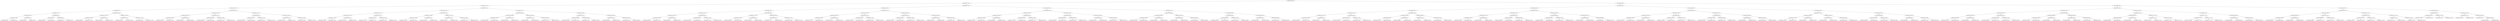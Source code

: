 digraph G{
1723835890 [label="Node{data=[5607, 5607]}"]
1723835890 -> 1573376720
1573376720 [label="Node{data=[2337, 2337]}"]
1573376720 -> 1633026285
1633026285 [label="Node{data=[2132, 2132]}"]
1633026285 -> 860970945
860970945 [label="Node{data=[1978, 1978]}"]
860970945 -> 677047404
677047404 [label="Node{data=[992, 992]}"]
677047404 -> 1273555685
1273555685 [label="Node{data=[857, 857]}"]
1273555685 -> 443075101
443075101 [label="Node{data=[806, 806]}"]
443075101 -> 603861446
603861446 [label="Node{data=[795, 795]}"]
603861446 -> 1547206745
1547206745 [label="Node{data=[579, 579]}"]
603861446 -> 1342957305
1342957305 [label="Node{data=[800, 800]}"]
443075101 -> 208664263
208664263 [label="Node{data=[831, 831]}"]
208664263 -> 1590527629
1590527629 [label="Node{data=[828, 828]}"]
208664263 -> 1190129477
1190129477 [label="Node{data=[847, 847]}"]
1273555685 -> 1239213391
1239213391 [label="Node{data=[988, 988]}"]
1239213391 -> 980872061
980872061 [label="Node{data=[873, 873]}"]
980872061 -> 138275664
138275664 [label="Node{data=[862, 862]}"]
980872061 -> 823245013
823245013 [label="Node{data=[932, 932]}"]
1239213391 -> 533316901
533316901 [label="Node{data=[990, 990]}"]
533316901 -> 317323426
317323426 [label="Node{data=[989, 989]}"]
533316901 -> 1969874628
1969874628 [label="Node{data=[991, 991]}"]
677047404 -> 1233268652
1233268652 [label="Node{data=[1481, 1481]}"]
1233268652 -> 414395220
414395220 [label="Node{data=[1397, 1397]}"]
414395220 -> 1162017800
1162017800 [label="Node{data=[1039, 1039]}"]
1162017800 -> 2133290402
2133290402 [label="Node{data=[995, 995]}"]
1162017800 -> 662753957
662753957 [label="Node{data=[1130, 1130]}"]
414395220 -> 644396170
644396170 [label="Node{data=[1454, 1454]}"]
644396170 -> 1956163315
1956163315 [label="Node{data=[1423, 1423]}"]
644396170 -> 815175615
815175615 [label="Node{data=[1473, 1473]}"]
1233268652 -> 295862002
295862002 [label="Node{data=[1540, 1540]}"]
295862002 -> 1913476264
1913476264 [label="Node{data=[1513, 1513]}"]
1913476264 -> 1129546540
1129546540 [label="Node{data=[1495, 1495]}"]
1913476264 -> 1207754646
1207754646 [label="Node{data=[1536, 1536]}"]
295862002 -> 1168862325
1168862325 [label="Node{data=[1575, 1575]}"]
1168862325 -> 1562105980
1562105980 [label="Node{data=[1569, 1569]}"]
1168862325 -> 34503184
34503184 [label="Node{data=[1722, 1722]}"]
860970945 -> 598676904
598676904 [label="Node{data=[2045, 2045]}"]
598676904 -> 1031343468
1031343468 [label="Node{data=[2037, 2037]}"]
1031343468 -> 1042479751
1042479751 [label="Node{data=[2033, 2033]}"]
1042479751 -> 1334696361
1334696361 [label="Node{data=[2023, 2023]}"]
1334696361 -> 341084069
341084069 [label="Node{data=[1987, 1987]}"]
1334696361 -> 1630792238
1630792238 [label="Node{data=[2032, 2032]}"]
1042479751 -> 1223475789
1223475789 [label="Node{data=[2035, 2035]}"]
1223475789 -> 1770850920
1770850920 [label="Node{data=[2034, 2034]}"]
1223475789 -> 1507119443
1507119443 [label="Node{data=[2036, 2036]}"]
1031343468 -> 667431645
667431645 [label="Node{data=[2041, 2041]}"]
667431645 -> 160985795
160985795 [label="Node{data=[2039, 2039]}"]
160985795 -> 147318738
147318738 [label="Node{data=[2038, 2038]}"]
160985795 -> 2011619792
2011619792 [label="Node{data=[2040, 2040]}"]
667431645 -> 291404587
291404587 [label="Node{data=[2043, 2043]}"]
291404587 -> 1536826793
1536826793 [label="Node{data=[2042, 2042]}"]
291404587 -> 1825867903
1825867903 [label="Node{data=[2044, 2044]}"]
598676904 -> 754715732
754715732 [label="Node{data=[2124, 2124]}"]
754715732 -> 1318698435
1318698435 [label="Node{data=[2049, 2049]}"]
1318698435 -> 1172674284
1172674284 [label="Node{data=[2047, 2047]}"]
1172674284 -> 230324575
230324575 [label="Node{data=[2046, 2046]}"]
1172674284 -> 1097357840
1097357840 [label="Node{data=[2048, 2048]}"]
1318698435 -> 1117556827
1117556827 [label="Node{data=[2107, 2107]}"]
1117556827 -> 732380178
732380178 [label="Node{data=[2106, 2106]}"]
1117556827 -> 1971964088
1971964088 [label="Node{data=[2108, 2108]}"]
754715732 -> 1991419075
1991419075 [label="Node{data=[2128, 2128]}"]
1991419075 -> 1342893062
1342893062 [label="Node{data=[2126, 2126]}"]
1342893062 -> 1113525689
1113525689 [label="Node{data=[2125, 2125]}"]
1342893062 -> 2041102658
2041102658 [label="Node{data=[2127, 2127]}"]
1991419075 -> 442492424
442492424 [label="Node{data=[2130, 2130]}"]
442492424 -> 489837465
489837465 [label="Node{data=[2129, 2129]}"]
442492424 -> 666543939
666543939 [label="Node{data=[2131, 2131]}"]
1633026285 -> 405258279
405258279 [label="Node{data=[2251, 2251]}"]
405258279 -> 2108496525
2108496525 [label="Node{data=[2182, 2182]}"]
2108496525 -> 1921785914
1921785914 [label="Node{data=[2140, 2140]}"]
1921785914 -> 8257943
8257943 [label="Node{data=[2136, 2136]}"]
8257943 -> 654233415
654233415 [label="Node{data=[2134, 2134]}"]
654233415 -> 865255527
865255527 [label="Node{data=[2133, 2133]}"]
654233415 -> 546094047
546094047 [label="Node{data=[2135, 2135]}"]
8257943 -> 1351509216
1351509216 [label="Node{data=[2138, 2138]}"]
1351509216 -> 14290241
14290241 [label="Node{data=[2137, 2137]}"]
1351509216 -> 636380357
636380357 [label="Node{data=[2139, 2139]}"]
1921785914 -> 1618567652
1618567652 [label="Node{data=[2178, 2178]}"]
1618567652 -> 1131651183
1131651183 [label="Node{data=[2142, 2142]}"]
1131651183 -> 320015685
320015685 [label="Node{data=[2141, 2141]}"]
1131651183 -> 1158515630
1158515630 [label="Node{data=[2177, 2177]}"]
1618567652 -> 1859167402
1859167402 [label="Node{data=[2180, 2180]}"]
1859167402 -> 821952967
821952967 [label="Node{data=[2179, 2179]}"]
1859167402 -> 990665656
990665656 [label="Node{data=[2181, 2181]}"]
2108496525 -> 318105484
318105484 [label="Node{data=[2243, 2243]}"]
318105484 -> 2045502604
2045502604 [label="Node{data=[2204, 2204]}"]
2045502604 -> 970666575
970666575 [label="Node{data=[2184, 2184]}"]
970666575 -> 1624473431
1624473431 [label="Node{data=[2183, 2183]}"]
970666575 -> 1571237190
1571237190 [label="Node{data=[2185, 2185]}"]
2045502604 -> 2077126138
2077126138 [label="Node{data=[2241, 2241]}"]
2077126138 -> 459764102
459764102 [label="Node{data=[2240, 2240]}"]
2077126138 -> 1614126202
1614126202 [label="Node{data=[2242, 2242]}"]
318105484 -> 77348903
77348903 [label="Node{data=[2247, 2247]}"]
77348903 -> 213212403
213212403 [label="Node{data=[2245, 2245]}"]
213212403 -> 746514338
746514338 [label="Node{data=[2244, 2244]}"]
213212403 -> 1617192987
1617192987 [label="Node{data=[2246, 2246]}"]
77348903 -> 102728008
102728008 [label="Node{data=[2249, 2249]}"]
102728008 -> 543885244
543885244 [label="Node{data=[2248, 2248]}"]
102728008 -> 2071177188
2071177188 [label="Node{data=[2250, 2250]}"]
405258279 -> 940846113
940846113 [label="Node{data=[2267, 2267]}"]
940846113 -> 1115418538
1115418538 [label="Node{data=[2259, 2259]}"]
1115418538 -> 987055806
987055806 [label="Node{data=[2255, 2255]}"]
987055806 -> 1560251015
1560251015 [label="Node{data=[2253, 2253]}"]
1560251015 -> 1167314973
1167314973 [label="Node{data=[2252, 2252]}"]
1560251015 -> 1485332922
1485332922 [label="Node{data=[2254, 2254]}"]
987055806 -> 1224228003
1224228003 [label="Node{data=[2257, 2257]}"]
1224228003 -> 1760771209
1760771209 [label="Node{data=[2256, 2256]}"]
1224228003 -> 859511474
859511474 [label="Node{data=[2258, 2258]}"]
1115418538 -> 681916638
681916638 [label="Node{data=[2263, 2263]}"]
681916638 -> 565253197
565253197 [label="Node{data=[2261, 2261]}"]
565253197 -> 1347904390
1347904390 [label="Node{data=[2260, 2260]}"]
565253197 -> 1003621812
1003621812 [label="Node{data=[2262, 2262]}"]
681916638 -> 976265688
976265688 [label="Node{data=[2265, 2265]}"]
976265688 -> 319478191
319478191 [label="Node{data=[2264, 2264]}"]
976265688 -> 2024461083
2024461083 [label="Node{data=[2266, 2266]}"]
940846113 -> 1405013527
1405013527 [label="Node{data=[2329, 2329]}"]
1405013527 -> 1824492505
1824492505 [label="Node{data=[2271, 2271]}"]
1824492505 -> 700313664
700313664 [label="Node{data=[2269, 2269]}"]
700313664 -> 128044135
128044135 [label="Node{data=[2268, 2268]}"]
700313664 -> 575304946
575304946 [label="Node{data=[2270, 2270]}"]
1824492505 -> 851169825
851169825 [label="Node{data=[2294, 2294]}"]
851169825 -> 1950489542
1950489542 [label="Node{data=[2291, 2291]}"]
851169825 -> 2106143709
2106143709 [label="Node{data=[2328, 2328]}"]
1405013527 -> 202712442
202712442 [label="Node{data=[2333, 2333]}"]
202712442 -> 1624491011
1624491011 [label="Node{data=[2331, 2331]}"]
1624491011 -> 78348276
78348276 [label="Node{data=[2330, 2330]}"]
1624491011 -> 805872487
805872487 [label="Node{data=[2332, 2332]}"]
202712442 -> 353595113
353595113 [label="Node{data=[2335, 2335]}"]
353595113 -> 1797145492
1797145492 [label="Node{data=[2334, 2334]}"]
353595113 -> 882234844
882234844 [label="Node{data=[2336, 2336]}"]
1573376720 -> 1106467762
1106467762 [label="Node{data=[4544, 4544]}"]
1106467762 -> 1327042883
1327042883 [label="Node{data=[3801, 3801]}"]
1327042883 -> 1443031511
1443031511 [label="Node{data=[2636, 2636]}"]
1443031511 -> 1285815806
1285815806 [label="Node{data=[2464, 2464]}"]
1285815806 -> 391516435
391516435 [label="Node{data=[2378, 2378]}"]
391516435 -> 281188787
281188787 [label="Node{data=[2339, 2339]}"]
281188787 -> 1364170285
1364170285 [label="Node{data=[2338, 2338]}"]
281188787 -> 38854135
38854135 [label="Node{data=[2347, 2347]}"]
391516435 -> 631867943
631867943 [label="Node{data=[2438, 2438]}"]
631867943 -> 555909152
555909152 [label="Node{data=[2384, 2384]}"]
631867943 -> 217158871
217158871 [label="Node{data=[2445, 2445]}"]
1285815806 -> 147480539
147480539 [label="Node{data=[2554, 2554]}"]
147480539 -> 1633358935
1633358935 [label="Node{data=[2508, 2508]}"]
1633358935 -> 1422769116
1422769116 [label="Node{data=[2494, 2494]}"]
1633358935 -> 1419434686
1419434686 [label="Node{data=[2548, 2548]}"]
147480539 -> 250901361
250901361 [label="Node{data=[2597, 2597]}"]
250901361 -> 934557524
934557524 [label="Node{data=[2574, 2574]}"]
250901361 -> 236878117
236878117 [label="Node{data=[2620, 2620]}"]
1443031511 -> 206769522
206769522 [label="Node{data=[2894, 2894]}"]
206769522 -> 554797170
554797170 [label="Node{data=[2712, 2712]}"]
554797170 -> 931726739
931726739 [label="Node{data=[2679, 2679]}"]
931726739 -> 1243841814
1243841814 [label="Node{data=[2652, 2652]}"]
931726739 -> 1578052029
1578052029 [label="Node{data=[2680, 2680]}"]
554797170 -> 1936746518
1936746518 [label="Node{data=[2834, 2834]}"]
1936746518 -> 212491894
212491894 [label="Node{data=[2760, 2760]}"]
1936746518 -> 1526161856
1526161856 [label="Node{data=[2849, 2849]}"]
206769522 -> 2106780130
2106780130 [label="Node{data=[3496, 3496]}"]
2106780130 -> 223481502
223481502 [label="Node{data=[2973, 2973]}"]
223481502 -> 1398122668
1398122668 [label="Node{data=[2971, 2971]}"]
223481502 -> 843917927
843917927 [label="Node{data=[3450, 3450]}"]
2106780130 -> 1484392501
1484392501 [label="Node{data=[3771, 3771]}"]
1484392501 -> 1161939802
1161939802 [label="Node{data=[3756, 3756]}"]
1484392501 -> 992938902
992938902 [label="Node{data=[3781, 3781]}"]
1327042883 -> 1617563782
1617563782 [label="Node{data=[4311, 4311]}"]
1617563782 -> 1750701854
1750701854 [label="Node{data=[4204, 4204]}"]
1750701854 -> 596216404
596216404 [label="Node{data=[3843, 3843]}"]
596216404 -> 1614366216
1614366216 [label="Node{data=[3815, 3815]}"]
1614366216 -> 1348965545
1348965545 [label="Node{data=[3811, 3811]}"]
1614366216 -> 1956780252
1956780252 [label="Node{data=[3831, 3831]}"]
596216404 -> 454485814
454485814 [label="Node{data=[4202, 4202]}"]
454485814 -> 825617242
825617242 [label="Node{data=[4201, 4201]}"]
454485814 -> 1570501385
1570501385 [label="Node{data=[4203, 4203]}"]
1750701854 -> 966485150
966485150 [label="Node{data=[4232, 4232]}"]
966485150 -> 353901516
353901516 [label="Node{data=[4206, 4206]}"]
353901516 -> 199843086
199843086 [label="Node{data=[4205, 4205]}"]
353901516 -> 157869249
157869249 [label="Node{data=[4208, 4208]}"]
966485150 -> 1798692582
1798692582 [label="Node{data=[4270, 4270]}"]
1798692582 -> 1051094583
1051094583 [label="Node{data=[4260, 4260]}"]
1798692582 -> 2145797568
2145797568 [label="Node{data=[4309, 4309]}"]
1617563782 -> 828827665
828827665 [label="Node{data=[4536, 4536]}"]
828827665 -> 1952567861
1952567861 [label="Node{data=[4532, 4532]}"]
1952567861 -> 2042355032
2042355032 [label="Node{data=[4530, 4530]}"]
2042355032 -> 876503018
876503018 [label="Node{data=[4425, 4425]}"]
2042355032 -> 849223452
849223452 [label="Node{data=[4531, 4531]}"]
1952567861 -> 1209303808
1209303808 [label="Node{data=[4534, 4534]}"]
1209303808 -> 1877136967
1877136967 [label="Node{data=[4533, 4533]}"]
1209303808 -> 702879070
702879070 [label="Node{data=[4535, 4535]}"]
828827665 -> 1807849857
1807849857 [label="Node{data=[4540, 4540]}"]
1807849857 -> 127994746
127994746 [label="Node{data=[4538, 4538]}"]
127994746 -> 2122884391
2122884391 [label="Node{data=[4537, 4537]}"]
127994746 -> 2135298125
2135298125 [label="Node{data=[4539, 4539]}"]
1807849857 -> 413959093
413959093 [label="Node{data=[4542, 4542]}"]
413959093 -> 400142593
400142593 [label="Node{data=[4541, 4541]}"]
413959093 -> 751013696
751013696 [label="Node{data=[4543, 4543]}"]
1106467762 -> 1665672941
1665672941 [label="Node{data=[5528, 5528]}"]
1665672941 -> 520462362
520462362 [label="Node{data=[5484, 5484]}"]
520462362 -> 1166953282
1166953282 [label="Node{data=[5476, 5476]}"]
1166953282 -> 1971807548
1971807548 [label="Node{data=[4980, 4980]}"]
1971807548 -> 1465539119
1465539119 [label="Node{data=[4546, 4546]}"]
1465539119 -> 1701655982
1701655982 [label="Node{data=[4545, 4545]}"]
1465539119 -> 1376691738
1376691738 [label="Node{data=[4975, 4975]}"]
1971807548 -> 485394402
485394402 [label="Node{data=[5343, 5343]}"]
485394402 -> 425733490
425733490 [label="Node{data=[5299, 5299]}"]
485394402 -> 355249077
355249077 [label="Node{data=[5404, 5404]}"]
1166953282 -> 842396028
842396028 [label="Node{data=[5480, 5480]}"]
842396028 -> 1519165775
1519165775 [label="Node{data=[5478, 5478]}"]
1519165775 -> 1117719761
1117719761 [label="Node{data=[5477, 5477]}"]
1519165775 -> 840853044
840853044 [label="Node{data=[5479, 5479]}"]
842396028 -> 800968474
800968474 [label="Node{data=[5482, 5482]}"]
800968474 -> 277124475
277124475 [label="Node{data=[5481, 5481]}"]
800968474 -> 709360190
709360190 [label="Node{data=[5483, 5483]}"]
520462362 -> 1806239364
1806239364 [label="Node{data=[5520, 5520]}"]
1806239364 -> 716034548
716034548 [label="Node{data=[5488, 5488]}"]
716034548 -> 506898071
506898071 [label="Node{data=[5486, 5486]}"]
506898071 -> 188037477
188037477 [label="Node{data=[5485, 5485]}"]
506898071 -> 680235937
680235937 [label="Node{data=[5487, 5487]}"]
716034548 -> 1819137333
1819137333 [label="Node{data=[5490, 5490]}"]
1819137333 -> 1204077617
1204077617 [label="Node{data=[5489, 5489]}"]
1819137333 -> 1696084925
1696084925 [label="Node{data=[5491, 5491]}"]
1806239364 -> 301638180
301638180 [label="Node{data=[5524, 5524]}"]
301638180 -> 322705747
322705747 [label="Node{data=[5522, 5522]}"]
322705747 -> 1916318281
1916318281 [label="Node{data=[5521, 5521]}"]
322705747 -> 1452929640
1452929640 [label="Node{data=[5523, 5523]}"]
301638180 -> 313950493
313950493 [label="Node{data=[5526, 5526]}"]
313950493 -> 1639183513
1639183513 [label="Node{data=[5525, 5525]}"]
313950493 -> 1445902364
1445902364 [label="Node{data=[5527, 5527]}"]
1665672941 -> 1329404419
1329404419 [label="Node{data=[5591, 5591]}"]
1329404419 -> 1764086928
1764086928 [label="Node{data=[5583, 5583]}"]
1764086928 -> 390918673
390918673 [label="Node{data=[5532, 5532]}"]
390918673 -> 872498876
872498876 [label="Node{data=[5530, 5530]}"]
872498876 -> 332119869
332119869 [label="Node{data=[5529, 5529]}"]
872498876 -> 1410168960
1410168960 [label="Node{data=[5531, 5531]}"]
390918673 -> 614581354
614581354 [label="Node{data=[5581, 5581]}"]
614581354 -> 439042788
439042788 [label="Node{data=[5580, 5580]}"]
614581354 -> 1423385803
1423385803 [label="Node{data=[5582, 5582]}"]
1764086928 -> 1805750185
1805750185 [label="Node{data=[5587, 5587]}"]
1805750185 -> 1099535395
1099535395 [label="Node{data=[5585, 5585]}"]
1099535395 -> 32887444
32887444 [label="Node{data=[5584, 5584]}"]
1099535395 -> 1818840861
1818840861 [label="Node{data=[5586, 5586]}"]
1805750185 -> 198330878
198330878 [label="Node{data=[5589, 5589]}"]
198330878 -> 108526635
108526635 [label="Node{data=[5588, 5588]}"]
198330878 -> 691662595
691662595 [label="Node{data=[5590, 5590]}"]
1329404419 -> 260988062
260988062 [label="Node{data=[5599, 5599]}"]
260988062 -> 369781032
369781032 [label="Node{data=[5595, 5595]}"]
369781032 -> 790972774
790972774 [label="Node{data=[5593, 5593]}"]
790972774 -> 1233320566
1233320566 [label="Node{data=[5592, 5592]}"]
790972774 -> 873801076
873801076 [label="Node{data=[5594, 5594]}"]
369781032 -> 1905478135
1905478135 [label="Node{data=[5597, 5597]}"]
1905478135 -> 1962426586
1962426586 [label="Node{data=[5596, 5596]}"]
1905478135 -> 712459641
712459641 [label="Node{data=[5598, 5598]}"]
260988062 -> 936704966
936704966 [label="Node{data=[5603, 5603]}"]
936704966 -> 1550041146
1550041146 [label="Node{data=[5601, 5601]}"]
1550041146 -> 1789638140
1789638140 [label="Node{data=[5600, 5600]}"]
1550041146 -> 2053601629
2053601629 [label="Node{data=[5602, 5602]}"]
936704966 -> 1786623772
1786623772 [label="Node{data=[5605, 5605]}"]
1786623772 -> 685623417
685623417 [label="Node{data=[5604, 5604]}"]
1786623772 -> 527338699
527338699 [label="Node{data=[5606, 5606]}"]
1723835890 -> 1585624042
1585624042 [label="Node{data=[6530, 6530]}"]
1585624042 -> 1505766001
1505766001 [label="Node{data=[5671, 5671]}"]
1505766001 -> 521711408
521711408 [label="Node{data=[5639, 5639]}"]
521711408 -> 1954242764
1954242764 [label="Node{data=[5623, 5623]}"]
1954242764 -> 1059946570
1059946570 [label="Node{data=[5615, 5615]}"]
1059946570 -> 1734780540
1734780540 [label="Node{data=[5611, 5611]}"]
1734780540 -> 1029563535
1029563535 [label="Node{data=[5609, 5609]}"]
1029563535 -> 303013608
303013608 [label="Node{data=[5608, 5608]}"]
1029563535 -> 1106469683
1106469683 [label="Node{data=[5610, 5610]}"]
1734780540 -> 334784567
334784567 [label="Node{data=[5613, 5613]}"]
334784567 -> 1096785754
1096785754 [label="Node{data=[5612, 5612]}"]
334784567 -> 801747271
801747271 [label="Node{data=[5614, 5614]}"]
1059946570 -> 1970906486
1970906486 [label="Node{data=[5619, 5619]}"]
1970906486 -> 1174195774
1174195774 [label="Node{data=[5617, 5617]}"]
1174195774 -> 2028219540
2028219540 [label="Node{data=[5616, 5616]}"]
1174195774 -> 449182022
449182022 [label="Node{data=[5618, 5618]}"]
1970906486 -> 573549949
573549949 [label="Node{data=[5621, 5621]}"]
573549949 -> 16849464
16849464 [label="Node{data=[5620, 5620]}"]
573549949 -> 1482163712
1482163712 [label="Node{data=[5622, 5622]}"]
1954242764 -> 1843579780
1843579780 [label="Node{data=[5631, 5631]}"]
1843579780 -> 855234304
855234304 [label="Node{data=[5627, 5627]}"]
855234304 -> 1000393661
1000393661 [label="Node{data=[5625, 5625]}"]
1000393661 -> 592487119
592487119 [label="Node{data=[5624, 5624]}"]
1000393661 -> 1477829578
1477829578 [label="Node{data=[5626, 5626]}"]
855234304 -> 606633503
606633503 [label="Node{data=[5629, 5629]}"]
606633503 -> 434676740
434676740 [label="Node{data=[5628, 5628]}"]
606633503 -> 1065892652
1065892652 [label="Node{data=[5630, 5630]}"]
1843579780 -> 1215595684
1215595684 [label="Node{data=[5635, 5635]}"]
1215595684 -> 801882931
801882931 [label="Node{data=[5633, 5633]}"]
801882931 -> 1935645258
1935645258 [label="Node{data=[5632, 5632]}"]
801882931 -> 225480278
225480278 [label="Node{data=[5634, 5634]}"]
1215595684 -> 1632463608
1632463608 [label="Node{data=[5637, 5637]}"]
1632463608 -> 275709881
275709881 [label="Node{data=[5636, 5636]}"]
1632463608 -> 535607860
535607860 [label="Node{data=[5638, 5638]}"]
521711408 -> 384271777
384271777 [label="Node{data=[5655, 5655]}"]
384271777 -> 477574959
477574959 [label="Node{data=[5647, 5647]}"]
477574959 -> 2072215599
2072215599 [label="Node{data=[5643, 5643]}"]
2072215599 -> 29669489
29669489 [label="Node{data=[5641, 5641]}"]
29669489 -> 723840869
723840869 [label="Node{data=[5640, 5640]}"]
29669489 -> 248478561
248478561 [label="Node{data=[5642, 5642]}"]
2072215599 -> 1772753007
1772753007 [label="Node{data=[5645, 5645]}"]
1772753007 -> 1292446235
1292446235 [label="Node{data=[5644, 5644]}"]
1772753007 -> 1104849688
1104849688 [label="Node{data=[5646, 5646]}"]
477574959 -> 876332081
876332081 [label="Node{data=[5651, 5651]}"]
876332081 -> 220959665
220959665 [label="Node{data=[5649, 5649]}"]
220959665 -> 167127549
167127549 [label="Node{data=[5648, 5648]}"]
220959665 -> 501268912
501268912 [label="Node{data=[5650, 5650]}"]
876332081 -> 2005959793
2005959793 [label="Node{data=[5653, 5653]}"]
2005959793 -> 653735721
653735721 [label="Node{data=[5652, 5652]}"]
2005959793 -> 519457739
519457739 [label="Node{data=[5654, 5654]}"]
384271777 -> 92337380
92337380 [label="Node{data=[5663, 5663]}"]
92337380 -> 1983925033
1983925033 [label="Node{data=[5659, 5659]}"]
1983925033 -> 1771140279
1771140279 [label="Node{data=[5657, 5657]}"]
1771140279 -> 1159058013
1159058013 [label="Node{data=[5656, 5656]}"]
1771140279 -> 1194342863
1194342863 [label="Node{data=[5658, 5658]}"]
1983925033 -> 861747971
861747971 [label="Node{data=[5661, 5661]}"]
861747971 -> 1359729939
1359729939 [label="Node{data=[5660, 5660]}"]
861747971 -> 988246613
988246613 [label="Node{data=[5662, 5662]}"]
92337380 -> 2086656647
2086656647 [label="Node{data=[5667, 5667]}"]
2086656647 -> 645948204
645948204 [label="Node{data=[5665, 5665]}"]
645948204 -> 699177378
699177378 [label="Node{data=[5664, 5664]}"]
645948204 -> 676868888
676868888 [label="Node{data=[5666, 5666]}"]
2086656647 -> 718360438
718360438 [label="Node{data=[5669, 5669]}"]
718360438 -> 267239427
267239427 [label="Node{data=[5668, 5668]}"]
718360438 -> 1119955413
1119955413 [label="Node{data=[5670, 5670]}"]
1505766001 -> 728240742
728240742 [label="Node{data=[6069, 6069]}"]
728240742 -> 199377538
199377538 [label="Node{data=[6019, 6019]}"]
199377538 -> 1785624101
1785624101 [label="Node{data=[6011, 6011]}"]
1785624101 -> 564819260
564819260 [label="Node{data=[5675, 5675]}"]
564819260 -> 1245358157
1245358157 [label="Node{data=[5673, 5673]}"]
1245358157 -> 1406469594
1406469594 [label="Node{data=[5672, 5672]}"]
1245358157 -> 1242795739
1242795739 [label="Node{data=[5674, 5674]}"]
564819260 -> 945951024
945951024 [label="Node{data=[5912, 5912]}"]
945951024 -> 663072433
663072433 [label="Node{data=[5676, 5676]}"]
945951024 -> 1552258126
1552258126 [label="Node{data=[5981, 5981]}"]
1785624101 -> 171355219
171355219 [label="Node{data=[6015, 6015]}"]
171355219 -> 586532788
586532788 [label="Node{data=[6013, 6013]}"]
586532788 -> 680461693
680461693 [label="Node{data=[6012, 6012]}"]
586532788 -> 1490600902
1490600902 [label="Node{data=[6014, 6014]}"]
171355219 -> 1739827386
1739827386 [label="Node{data=[6017, 6017]}"]
1739827386 -> 1802963871
1802963871 [label="Node{data=[6016, 6016]}"]
1739827386 -> 998461281
998461281 [label="Node{data=[6018, 6018]}"]
199377538 -> 635141412
635141412 [label="Node{data=[6027, 6027]}"]
635141412 -> 1607984989
1607984989 [label="Node{data=[6023, 6023]}"]
1607984989 -> 204420299
204420299 [label="Node{data=[6021, 6021]}"]
204420299 -> 771136104
771136104 [label="Node{data=[6020, 6020]}"]
204420299 -> 1404756143
1404756143 [label="Node{data=[6022, 6022]}"]
1607984989 -> 867637386
867637386 [label="Node{data=[6025, 6025]}"]
867637386 -> 1187773275
1187773275 [label="Node{data=[6024, 6024]}"]
867637386 -> 1610030128
1610030128 [label="Node{data=[6026, 6026]}"]
635141412 -> 1531715833
1531715833 [label="Node{data=[6065, 6065]}"]
1531715833 -> 1353973842
1353973842 [label="Node{data=[6063, 6063]}"]
1353973842 -> 1228683324
1228683324 [label="Node{data=[6028, 6028]}"]
1353973842 -> 776842167
776842167 [label="Node{data=[6064, 6064]}"]
1531715833 -> 347872623
347872623 [label="Node{data=[6067, 6067]}"]
347872623 -> 1694120250
1694120250 [label="Node{data=[6066, 6066]}"]
347872623 -> 1278148673
1278148673 [label="Node{data=[6068, 6068]}"]
728240742 -> 268180064
268180064 [label="Node{data=[6085, 6085]}"]
268180064 -> 2069834133
2069834133 [label="Node{data=[6077, 6077]}"]
2069834133 -> 1314516013
1314516013 [label="Node{data=[6073, 6073]}"]
1314516013 -> 2059456687
2059456687 [label="Node{data=[6071, 6071]}"]
2059456687 -> 352381581
352381581 [label="Node{data=[6070, 6070]}"]
2059456687 -> 387017273
387017273 [label="Node{data=[6072, 6072]}"]
1314516013 -> 371770482
371770482 [label="Node{data=[6075, 6075]}"]
371770482 -> 1779514288
1779514288 [label="Node{data=[6074, 6074]}"]
371770482 -> 2027417853
2027417853 [label="Node{data=[6076, 6076]}"]
2069834133 -> 1686838652
1686838652 [label="Node{data=[6081, 6081]}"]
1686838652 -> 877678283
877678283 [label="Node{data=[6079, 6079]}"]
877678283 -> 1476341578
1476341578 [label="Node{data=[6078, 6078]}"]
877678283 -> 275283280
275283280 [label="Node{data=[6080, 6080]}"]
1686838652 -> 741663452
741663452 [label="Node{data=[6083, 6083]}"]
741663452 -> 438622087
438622087 [label="Node{data=[6082, 6082]}"]
741663452 -> 881798902
881798902 [label="Node{data=[6084, 6084]}"]
268180064 -> 1734236106
1734236106 [label="Node{data=[6093, 6093]}"]
1734236106 -> 1828158463
1828158463 [label="Node{data=[6089, 6089]}"]
1828158463 -> 1347621129
1347621129 [label="Node{data=[6087, 6087]}"]
1347621129 -> 501640555
501640555 [label="Node{data=[6086, 6086]}"]
1347621129 -> 143890714
143890714 [label="Node{data=[6088, 6088]}"]
1828158463 -> 1609315188
1609315188 [label="Node{data=[6091, 6091]}"]
1609315188 -> 394246873
394246873 [label="Node{data=[6090, 6090]}"]
1609315188 -> 962330728
962330728 [label="Node{data=[6092, 6092]}"]
1734236106 -> 764609808
764609808 [label="Node{data=[6097, 6097]}"]
764609808 -> 333112389
333112389 [label="Node{data=[6095, 6095]}"]
333112389 -> 2040085909
2040085909 [label="Node{data=[6094, 6094]}"]
333112389 -> 547306894
547306894 [label="Node{data=[6096, 6096]}"]
764609808 -> 361830152
361830152 [label="Node{data=[6528, 6528]}"]
361830152 -> 1370300723
1370300723 [label="Node{data=[6481, 6481]}"]
361830152 -> 1642650374
1642650374 [label="Node{data=[6529, 6529]}"]
1585624042 -> 952302072
952302072 [label="Node{data=[8689, 8689]}"]
952302072 -> 628527295
628527295 [label="Node{data=[6657, 6657]}"]
628527295 -> 493521307
493521307 [label="Node{data=[6546, 6546]}"]
493521307 -> 989675995
989675995 [label="Node{data=[6538, 6538]}"]
989675995 -> 358576709
358576709 [label="Node{data=[6534, 6534]}"]
358576709 -> 71170873
71170873 [label="Node{data=[6532, 6532]}"]
71170873 -> 1305644148
1305644148 [label="Node{data=[6531, 6531]}"]
71170873 -> 502398860
502398860 [label="Node{data=[6533, 6533]}"]
358576709 -> 1934781229
1934781229 [label="Node{data=[6536, 6536]}"]
1934781229 -> 408793677
408793677 [label="Node{data=[6535, 6535]}"]
1934781229 -> 1102396446
1102396446 [label="Node{data=[6537, 6537]}"]
989675995 -> 1395308091
1395308091 [label="Node{data=[6542, 6542]}"]
1395308091 -> 868332656
868332656 [label="Node{data=[6540, 6540]}"]
868332656 -> 1182513055
1182513055 [label="Node{data=[6539, 6539]}"]
868332656 -> 776353410
776353410 [label="Node{data=[6541, 6541]}"]
1395308091 -> 685495839
685495839 [label="Node{data=[6544, 6544]}"]
685495839 -> 369595712
369595712 [label="Node{data=[6543, 6543]}"]
685495839 -> 232464208
232464208 [label="Node{data=[6545, 6545]}"]
493521307 -> 313969231
313969231 [label="Node{data=[6649, 6649]}"]
313969231 -> 1688968488
1688968488 [label="Node{data=[6645, 6645]}"]
1688968488 -> 1311553896
1311553896 [label="Node{data=[6643, 6643]}"]
1311553896 -> 467148386
467148386 [label="Node{data=[6642, 6642]}"]
1311553896 -> 1058556900
1058556900 [label="Node{data=[6644, 6644]}"]
1688968488 -> 132305906
132305906 [label="Node{data=[6647, 6647]}"]
132305906 -> 749657503
749657503 [label="Node{data=[6646, 6646]}"]
132305906 -> 2002713958
2002713958 [label="Node{data=[6648, 6648]}"]
313969231 -> 182767362
182767362 [label="Node{data=[6653, 6653]}"]
182767362 -> 453570799
453570799 [label="Node{data=[6651, 6651]}"]
453570799 -> 1091601460
1091601460 [label="Node{data=[6650, 6650]}"]
453570799 -> 1101391037
1101391037 [label="Node{data=[6652, 6652]}"]
182767362 -> 1830141780
1830141780 [label="Node{data=[6655, 6655]}"]
1830141780 -> 826713489
826713489 [label="Node{data=[6654, 6654]}"]
1830141780 -> 1949480617
1949480617 [label="Node{data=[6656, 6656]}"]
628527295 -> 442250398
442250398 [label="Node{data=[7768, 7768]}"]
442250398 -> 1525929886
1525929886 [label="Node{data=[7760, 7760]}"]
1525929886 -> 1587383164
1587383164 [label="Node{data=[6661, 6661]}"]
1587383164 -> 1073474040
1073474040 [label="Node{data=[6659, 6659]}"]
1073474040 -> 1148768861
1148768861 [label="Node{data=[6658, 6658]}"]
1073474040 -> 7582315
7582315 [label="Node{data=[6660, 6660]}"]
1587383164 -> 847716210
847716210 [label="Node{data=[7758, 7758]}"]
847716210 -> 1389593843
1389593843 [label="Node{data=[6942, 6942]}"]
847716210 -> 1354452686
1354452686 [label="Node{data=[7759, 7759]}"]
1525929886 -> 1304841816
1304841816 [label="Node{data=[7764, 7764]}"]
1304841816 -> 1202758685
1202758685 [label="Node{data=[7762, 7762]}"]
1202758685 -> 151671812
151671812 [label="Node{data=[7761, 7761]}"]
1202758685 -> 55424725
55424725 [label="Node{data=[7763, 7763]}"]
1304841816 -> 2080803946
2080803946 [label="Node{data=[7766, 7766]}"]
2080803946 -> 1054101435
1054101435 [label="Node{data=[7765, 7765]}"]
2080803946 -> 1705346577
1705346577 [label="Node{data=[7767, 7767]}"]
442250398 -> 187723630
187723630 [label="Node{data=[8681, 8681]}"]
187723630 -> 1134417854
1134417854 [label="Node{data=[7772, 7772]}"]
1134417854 -> 1596518881
1596518881 [label="Node{data=[7770, 7770]}"]
1596518881 -> 385118491
385118491 [label="Node{data=[7769, 7769]}"]
1596518881 -> 506935220
506935220 [label="Node{data=[7771, 7771]}"]
1134417854 -> 859452395
859452395 [label="Node{data=[7774, 7774]}"]
859452395 -> 721775508
721775508 [label="Node{data=[7773, 7773]}"]
859452395 -> 508341062
508341062 [label="Node{data=[8680, 8680]}"]
187723630 -> 962700716
962700716 [label="Node{data=[8685, 8685]}"]
962700716 -> 1529244672
1529244672 [label="Node{data=[8683, 8683]}"]
1529244672 -> 1543497019
1543497019 [label="Node{data=[8682, 8682]}"]
1529244672 -> 538076057
538076057 [label="Node{data=[8684, 8684]}"]
962700716 -> 342556402
342556402 [label="Node{data=[8687, 8687]}"]
342556402 -> 2093270547
2093270547 [label="Node{data=[8686, 8686]}"]
342556402 -> 1488331405
1488331405 [label="Node{data=[8688, 8688]}"]
952302072 -> 1804311721
1804311721 [label="Node{data=[8721, 8721]}"]
1804311721 -> 685077060
685077060 [label="Node{data=[8705, 8705]}"]
685077060 -> 1920720147
1920720147 [label="Node{data=[8697, 8697]}"]
1920720147 -> 464534427
464534427 [label="Node{data=[8693, 8693]}"]
464534427 -> 745112208
745112208 [label="Node{data=[8691, 8691]}"]
745112208 -> 799900171
799900171 [label="Node{data=[8690, 8690]}"]
745112208 -> 59920808
59920808 [label="Node{data=[8692, 8692]}"]
464534427 -> 426036898
426036898 [label="Node{data=[8695, 8695]}"]
426036898 -> 2046407196
2046407196 [label="Node{data=[8694, 8694]}"]
426036898 -> 973589234
973589234 [label="Node{data=[8696, 8696]}"]
1920720147 -> 722064139
722064139 [label="Node{data=[8701, 8701]}"]
722064139 -> 338102550
338102550 [label="Node{data=[8699, 8699]}"]
338102550 -> 544874716
544874716 [label="Node{data=[8698, 8698]}"]
338102550 -> 615399035
615399035 [label="Node{data=[8700, 8700]}"]
722064139 -> 1104814190
1104814190 [label="Node{data=[8703, 8703]}"]
1104814190 -> 1830416122
1830416122 [label="Node{data=[8702, 8702]}"]
1104814190 -> 471097157
471097157 [label="Node{data=[8704, 8704]}"]
685077060 -> 1226631002
1226631002 [label="Node{data=[8713, 8713]}"]
1226631002 -> 1507157831
1507157831 [label="Node{data=[8709, 8709]}"]
1507157831 -> 2065251513
2065251513 [label="Node{data=[8707, 8707]}"]
2065251513 -> 1162459880
1162459880 [label="Node{data=[8706, 8706]}"]
2065251513 -> 1807852332
1807852332 [label="Node{data=[8708, 8708]}"]
1507157831 -> 433851980
433851980 [label="Node{data=[8711, 8711]}"]
433851980 -> 722601274
722601274 [label="Node{data=[8710, 8710]}"]
433851980 -> 595878986
595878986 [label="Node{data=[8712, 8712]}"]
1226631002 -> 1169849301
1169849301 [label="Node{data=[8717, 8717]}"]
1169849301 -> 1022206784
1022206784 [label="Node{data=[8715, 8715]}"]
1022206784 -> 124602930
124602930 [label="Node{data=[8714, 8714]}"]
1022206784 -> 130795681
130795681 [label="Node{data=[8716, 8716]}"]
1169849301 -> 297365342
297365342 [label="Node{data=[8719, 8719]}"]
297365342 -> 1075784074
1075784074 [label="Node{data=[8718, 8718]}"]
297365342 -> 768530273
768530273 [label="Node{data=[8720, 8720]}"]
1804311721 -> 1956224185
1956224185 [label="Node{data=[8729, 8729]}"]
1956224185 -> 771809003
771809003 [label="Node{data=[8725, 8725]}"]
771809003 -> 392880600
392880600 [label="Node{data=[8723, 8723]}"]
392880600 -> 1279547787
1279547787 [label="Node{data=[8722, 8722]}"]
392880600 -> 1946183918
1946183918 [label="Node{data=[8724, 8724]}"]
771809003 -> 1549731587
1549731587 [label="Node{data=[8727, 8727]}"]
1549731587 -> 486230385
486230385 [label="Node{data=[8726, 8726]}"]
1549731587 -> 1922945892
1922945892 [label="Node{data=[8728, 8728]}"]
1956224185 -> 86868673
86868673 [label="Node{data=[8733, 8733]}"]
86868673 -> 569305720
569305720 [label="Node{data=[8731, 8731]}"]
569305720 -> 1729667061
1729667061 [label="Node{data=[8730, 8730]}"]
569305720 -> 2072143489
2072143489 [label="Node{data=[8732, 8732]}"]
86868673 -> 307284154
307284154 [label="Node{data=[8735, 8735]}"]
307284154 -> 1153129890
1153129890 [label="Node{data=[8734, 8734]}"]
307284154 -> 1744799223
1744799223 [label="Node{data=[9525, 9525]}"]
1744799223 -> 262226407
262226407 [label="Node{data=[8736, 8736]}"]
1744799223 -> 455101873
455101873 [label="Node{data=[9889, 9889]}"]
}